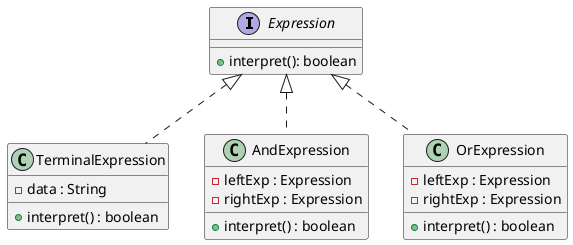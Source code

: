 @startuml

' Class Definitions
interface Expression {
    + interpret(): boolean
}
class TerminalExpression {
    - data : String
    + interpret() : boolean
}
class AndExpression {
    - leftExp : Expression
    - rightExp : Expression
    + interpret() : boolean
}
class OrExpression {
    - leftExp : Expression
    - rightExp : Expression
    + interpret() : boolean
}

' Class Relationships

Expression <|.. TerminalExpression
Expression <|.. AndExpression
Expression <|.. OrExpression

@enduml